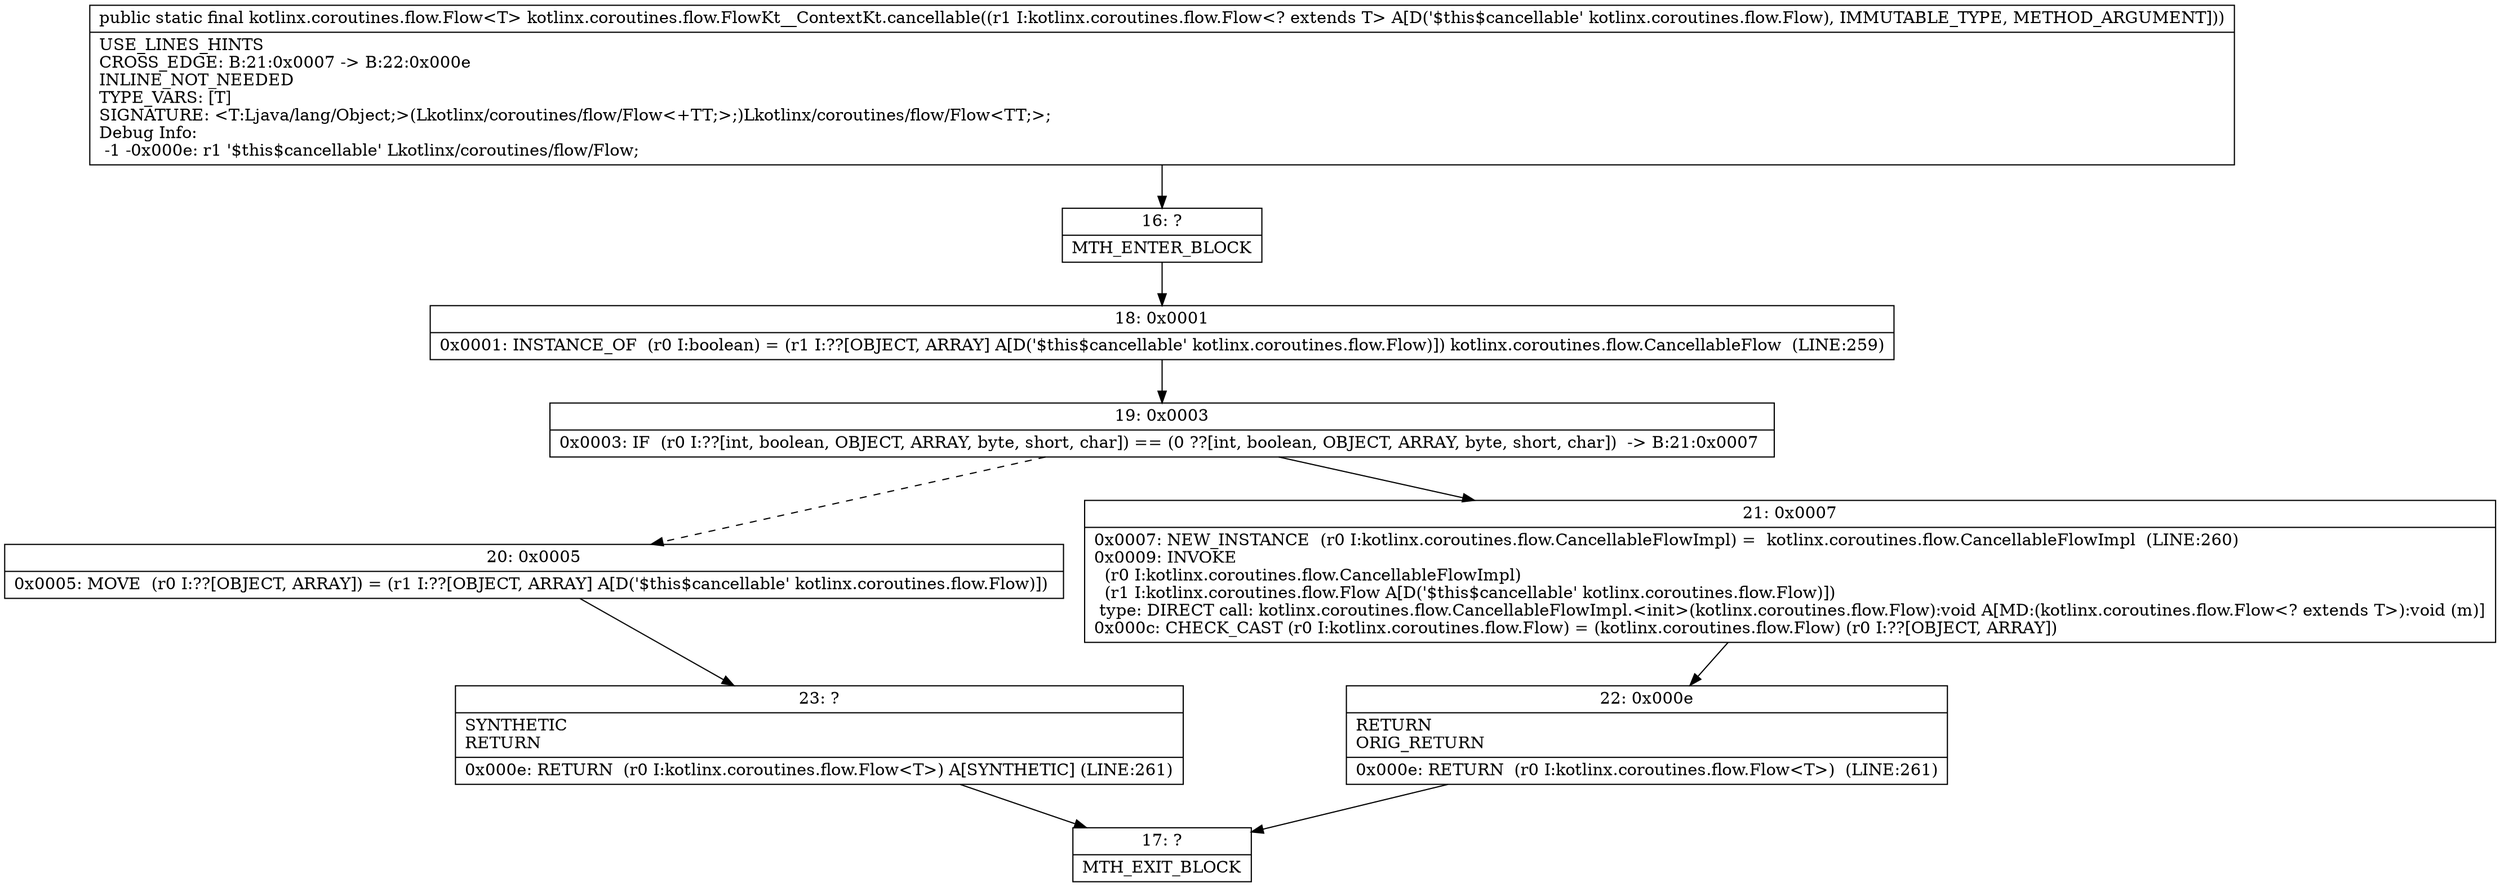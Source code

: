 digraph "CFG forkotlinx.coroutines.flow.FlowKt__ContextKt.cancellable(Lkotlinx\/coroutines\/flow\/Flow;)Lkotlinx\/coroutines\/flow\/Flow;" {
Node_16 [shape=record,label="{16\:\ ?|MTH_ENTER_BLOCK\l}"];
Node_18 [shape=record,label="{18\:\ 0x0001|0x0001: INSTANCE_OF  (r0 I:boolean) = (r1 I:??[OBJECT, ARRAY] A[D('$this$cancellable' kotlinx.coroutines.flow.Flow)]) kotlinx.coroutines.flow.CancellableFlow  (LINE:259)\l}"];
Node_19 [shape=record,label="{19\:\ 0x0003|0x0003: IF  (r0 I:??[int, boolean, OBJECT, ARRAY, byte, short, char]) == (0 ??[int, boolean, OBJECT, ARRAY, byte, short, char])  \-\> B:21:0x0007 \l}"];
Node_20 [shape=record,label="{20\:\ 0x0005|0x0005: MOVE  (r0 I:??[OBJECT, ARRAY]) = (r1 I:??[OBJECT, ARRAY] A[D('$this$cancellable' kotlinx.coroutines.flow.Flow)]) \l}"];
Node_23 [shape=record,label="{23\:\ ?|SYNTHETIC\lRETURN\l|0x000e: RETURN  (r0 I:kotlinx.coroutines.flow.Flow\<T\>) A[SYNTHETIC] (LINE:261)\l}"];
Node_17 [shape=record,label="{17\:\ ?|MTH_EXIT_BLOCK\l}"];
Node_21 [shape=record,label="{21\:\ 0x0007|0x0007: NEW_INSTANCE  (r0 I:kotlinx.coroutines.flow.CancellableFlowImpl) =  kotlinx.coroutines.flow.CancellableFlowImpl  (LINE:260)\l0x0009: INVOKE  \l  (r0 I:kotlinx.coroutines.flow.CancellableFlowImpl)\l  (r1 I:kotlinx.coroutines.flow.Flow A[D('$this$cancellable' kotlinx.coroutines.flow.Flow)])\l type: DIRECT call: kotlinx.coroutines.flow.CancellableFlowImpl.\<init\>(kotlinx.coroutines.flow.Flow):void A[MD:(kotlinx.coroutines.flow.Flow\<? extends T\>):void (m)]\l0x000c: CHECK_CAST (r0 I:kotlinx.coroutines.flow.Flow) = (kotlinx.coroutines.flow.Flow) (r0 I:??[OBJECT, ARRAY]) \l}"];
Node_22 [shape=record,label="{22\:\ 0x000e|RETURN\lORIG_RETURN\l|0x000e: RETURN  (r0 I:kotlinx.coroutines.flow.Flow\<T\>)  (LINE:261)\l}"];
MethodNode[shape=record,label="{public static final kotlinx.coroutines.flow.Flow\<T\> kotlinx.coroutines.flow.FlowKt__ContextKt.cancellable((r1 I:kotlinx.coroutines.flow.Flow\<? extends T\> A[D('$this$cancellable' kotlinx.coroutines.flow.Flow), IMMUTABLE_TYPE, METHOD_ARGUMENT]))  | USE_LINES_HINTS\lCROSS_EDGE: B:21:0x0007 \-\> B:22:0x000e\lINLINE_NOT_NEEDED\lTYPE_VARS: [T]\lSIGNATURE: \<T:Ljava\/lang\/Object;\>(Lkotlinx\/coroutines\/flow\/Flow\<+TT;\>;)Lkotlinx\/coroutines\/flow\/Flow\<TT;\>;\lDebug Info:\l  \-1 \-0x000e: r1 '$this$cancellable' Lkotlinx\/coroutines\/flow\/Flow;\l}"];
MethodNode -> Node_16;Node_16 -> Node_18;
Node_18 -> Node_19;
Node_19 -> Node_20[style=dashed];
Node_19 -> Node_21;
Node_20 -> Node_23;
Node_23 -> Node_17;
Node_21 -> Node_22;
Node_22 -> Node_17;
}

